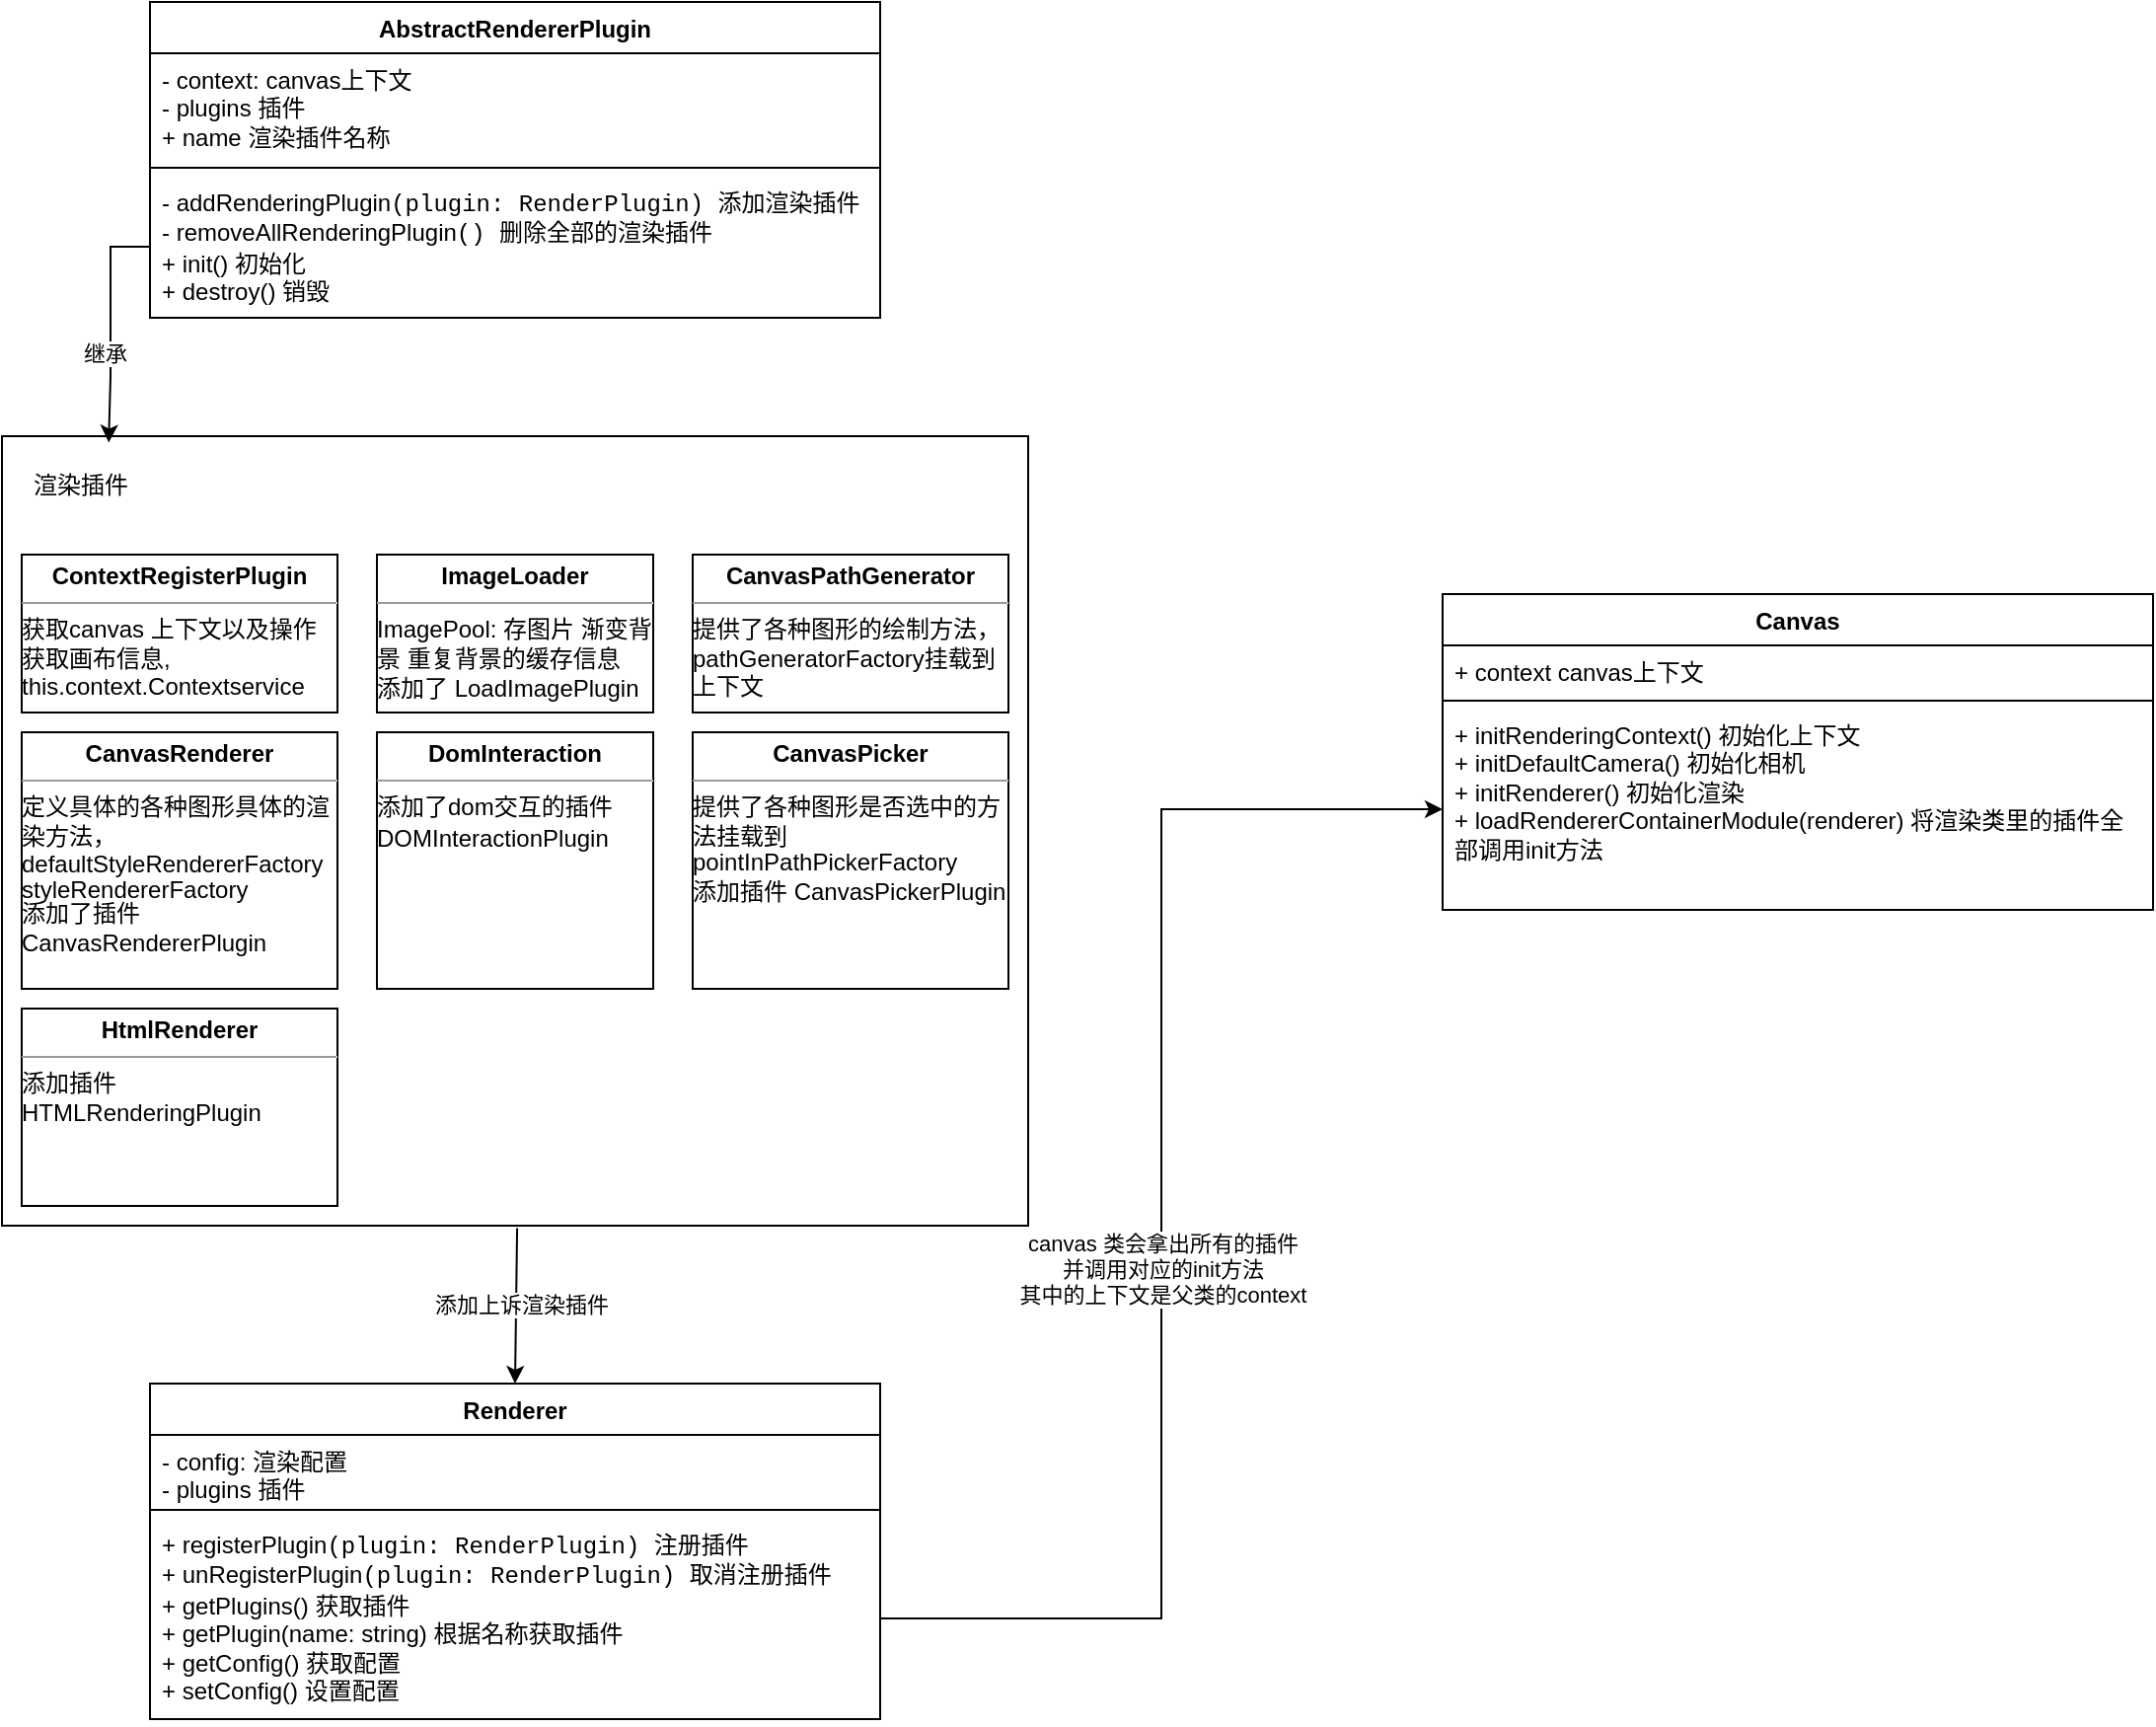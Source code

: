 <mxfile version="21.1.5" type="github">
  <diagram name="第 1 页" id="ETIuZ7FR9l1ikqZUTEnc">
    <mxGraphModel dx="954" dy="616" grid="1" gridSize="10" guides="1" tooltips="1" connect="1" arrows="1" fold="1" page="1" pageScale="1" pageWidth="827" pageHeight="1169" math="0" shadow="0">
      <root>
        <mxCell id="0" />
        <mxCell id="1" parent="0" />
        <mxCell id="EtSN-tKE0oURdvkoYIHo-28" value="" style="verticalLabelPosition=bottom;verticalAlign=top;html=1;shape=mxgraph.basic.rect;fillColor2=none;strokeWidth=1;size=20;indent=5;" vertex="1" parent="1">
          <mxGeometry x="130" y="240" width="520" height="400" as="geometry" />
        </mxCell>
        <mxCell id="EtSN-tKE0oURdvkoYIHo-4" value="Renderer" style="swimlane;fontStyle=1;align=center;verticalAlign=top;childLayout=stackLayout;horizontal=1;startSize=26;horizontalStack=0;resizeParent=1;resizeParentMax=0;resizeLast=0;collapsible=1;marginBottom=0;whiteSpace=wrap;html=1;" vertex="1" parent="1">
          <mxGeometry x="205" y="720" width="370" height="170" as="geometry" />
        </mxCell>
        <mxCell id="EtSN-tKE0oURdvkoYIHo-5" value="- config: 渲染配置&lt;br&gt;- plugins 插件" style="text;strokeColor=none;fillColor=none;align=left;verticalAlign=top;spacingLeft=4;spacingRight=4;overflow=hidden;rotatable=0;points=[[0,0.5],[1,0.5]];portConstraint=eastwest;whiteSpace=wrap;html=1;" vertex="1" parent="EtSN-tKE0oURdvkoYIHo-4">
          <mxGeometry y="26" width="370" height="34" as="geometry" />
        </mxCell>
        <mxCell id="EtSN-tKE0oURdvkoYIHo-6" value="" style="line;strokeWidth=1;fillColor=none;align=left;verticalAlign=middle;spacingTop=-1;spacingLeft=3;spacingRight=3;rotatable=0;labelPosition=right;points=[];portConstraint=eastwest;strokeColor=inherit;" vertex="1" parent="EtSN-tKE0oURdvkoYIHo-4">
          <mxGeometry y="60" width="370" height="8" as="geometry" />
        </mxCell>
        <mxCell id="EtSN-tKE0oURdvkoYIHo-7" value="+&amp;nbsp;registerPlugin&lt;font face=&quot;Menlo, Monaco, Courier New, monospace&quot;&gt;(plugin: RenderPlugin)&amp;nbsp;&lt;/font&gt;注册插件&lt;br&gt;+ unRegisterPlugin&lt;font style=&quot;border-color: var(--border-color);&quot; face=&quot;Menlo, Monaco, Courier New, monospace&quot;&gt;(plugin: RenderPlugin) 取消&lt;/font&gt;注册插件&lt;br&gt;+ getPlugins() 获取插件&lt;br&gt;+ getPlugin(name: string) 根据名称获取插件&lt;br&gt;+ getConfig() 获取配置&lt;br&gt;+ setConfig() 设置配置" style="text;strokeColor=none;fillColor=none;align=left;verticalAlign=top;spacingLeft=4;spacingRight=4;overflow=hidden;rotatable=0;points=[[0,0.5],[1,0.5]];portConstraint=eastwest;whiteSpace=wrap;html=1;" vertex="1" parent="EtSN-tKE0oURdvkoYIHo-4">
          <mxGeometry y="68" width="370" height="102" as="geometry" />
        </mxCell>
        <mxCell id="EtSN-tKE0oURdvkoYIHo-8" value="AbstractRendererPlugin" style="swimlane;fontStyle=1;align=center;verticalAlign=top;childLayout=stackLayout;horizontal=1;startSize=26;horizontalStack=0;resizeParent=1;resizeParentMax=0;resizeLast=0;collapsible=1;marginBottom=0;whiteSpace=wrap;html=1;" vertex="1" parent="1">
          <mxGeometry x="205" y="20" width="370" height="160" as="geometry" />
        </mxCell>
        <mxCell id="EtSN-tKE0oURdvkoYIHo-9" value="- context: canvas上下文&lt;br&gt;- plugins 插件&lt;br&gt;+ name 渲染插件名称" style="text;strokeColor=none;fillColor=none;align=left;verticalAlign=top;spacingLeft=4;spacingRight=4;overflow=hidden;rotatable=0;points=[[0,0.5],[1,0.5]];portConstraint=eastwest;whiteSpace=wrap;html=1;" vertex="1" parent="EtSN-tKE0oURdvkoYIHo-8">
          <mxGeometry y="26" width="370" height="54" as="geometry" />
        </mxCell>
        <mxCell id="EtSN-tKE0oURdvkoYIHo-10" value="" style="line;strokeWidth=1;fillColor=none;align=left;verticalAlign=middle;spacingTop=-1;spacingLeft=3;spacingRight=3;rotatable=0;labelPosition=right;points=[];portConstraint=eastwest;strokeColor=inherit;" vertex="1" parent="EtSN-tKE0oURdvkoYIHo-8">
          <mxGeometry y="80" width="370" height="8" as="geometry" />
        </mxCell>
        <mxCell id="EtSN-tKE0oURdvkoYIHo-11" value="- addRenderingPlugin&lt;font face=&quot;Menlo, Monaco, Courier New, monospace&quot;&gt;(plugin: RenderPlugin) 添加渲染&lt;/font&gt;插件&lt;br&gt;- removeAllRenderingPlugin&lt;font style=&quot;border-color: var(--border-color);&quot; face=&quot;Menlo, Monaco, Courier New, monospace&quot;&gt;() 删除全部的渲染&lt;/font&gt;插件&lt;br&gt;+ init() 初始化&lt;br&gt;+ destroy() 销毁" style="text;strokeColor=none;fillColor=none;align=left;verticalAlign=top;spacingLeft=4;spacingRight=4;overflow=hidden;rotatable=0;points=[[0,0.5],[1,0.5]];portConstraint=eastwest;whiteSpace=wrap;html=1;" vertex="1" parent="EtSN-tKE0oURdvkoYIHo-8">
          <mxGeometry y="88" width="370" height="72" as="geometry" />
        </mxCell>
        <mxCell id="EtSN-tKE0oURdvkoYIHo-12" value="Canvas" style="swimlane;fontStyle=1;align=center;verticalAlign=top;childLayout=stackLayout;horizontal=1;startSize=26;horizontalStack=0;resizeParent=1;resizeParentMax=0;resizeLast=0;collapsible=1;marginBottom=0;whiteSpace=wrap;html=1;" vertex="1" parent="1">
          <mxGeometry x="860" y="320" width="360" height="160" as="geometry" />
        </mxCell>
        <mxCell id="EtSN-tKE0oURdvkoYIHo-13" value="+ context canvas上下文" style="text;strokeColor=none;fillColor=none;align=left;verticalAlign=top;spacingLeft=4;spacingRight=4;overflow=hidden;rotatable=0;points=[[0,0.5],[1,0.5]];portConstraint=eastwest;whiteSpace=wrap;html=1;" vertex="1" parent="EtSN-tKE0oURdvkoYIHo-12">
          <mxGeometry y="26" width="360" height="24" as="geometry" />
        </mxCell>
        <mxCell id="EtSN-tKE0oURdvkoYIHo-14" value="" style="line;strokeWidth=1;fillColor=none;align=left;verticalAlign=middle;spacingTop=-1;spacingLeft=3;spacingRight=3;rotatable=0;labelPosition=right;points=[];portConstraint=eastwest;strokeColor=inherit;" vertex="1" parent="EtSN-tKE0oURdvkoYIHo-12">
          <mxGeometry y="50" width="360" height="8" as="geometry" />
        </mxCell>
        <mxCell id="EtSN-tKE0oURdvkoYIHo-15" value="+ initRenderingContext() 初始化上下文&lt;br&gt;+ initDefaultCamera() 初始化相机&lt;br&gt;+ initRenderer() 初始化渲染&lt;br&gt;+ loadRendererContainerModule(renderer) 将渲染类里的插件全部调用init方法&amp;nbsp;&amp;nbsp;" style="text;strokeColor=none;fillColor=none;align=left;verticalAlign=top;spacingLeft=4;spacingRight=4;overflow=hidden;rotatable=0;points=[[0,0.5],[1,0.5]];portConstraint=eastwest;whiteSpace=wrap;html=1;" vertex="1" parent="EtSN-tKE0oURdvkoYIHo-12">
          <mxGeometry y="58" width="360" height="102" as="geometry" />
        </mxCell>
        <mxCell id="EtSN-tKE0oURdvkoYIHo-16" value="&lt;p style=&quot;margin:0px;margin-top:4px;text-align:center;&quot;&gt;&lt;b&gt;ImageLoader&lt;/b&gt;&lt;/p&gt;&lt;hr size=&quot;1&quot;&gt;&lt;div style=&quot;height:2px;&quot;&gt;ImagePool: 存图片 渐变背景 重复背景的缓存信息&lt;/div&gt;&lt;div style=&quot;height:2px;&quot;&gt;&lt;br&gt;&lt;/div&gt;&lt;div style=&quot;height:2px;&quot;&gt;&lt;br&gt;&lt;/div&gt;&lt;div style=&quot;height:2px;&quot;&gt;&lt;br&gt;&lt;/div&gt;&lt;div style=&quot;height:2px;&quot;&gt;&lt;br&gt;&lt;/div&gt;&lt;div style=&quot;height:2px;&quot;&gt;&lt;br&gt;&lt;/div&gt;&lt;div style=&quot;height:2px;&quot;&gt;&lt;br&gt;&lt;/div&gt;&lt;div style=&quot;height:2px;&quot;&gt;&lt;br&gt;&lt;/div&gt;&lt;div style=&quot;height:2px;&quot;&gt;&lt;br&gt;&lt;/div&gt;&lt;div style=&quot;height:2px;&quot;&gt;&lt;br&gt;&lt;/div&gt;&lt;div style=&quot;height:2px;&quot;&gt;&lt;br&gt;&lt;/div&gt;&lt;div style=&quot;height:2px;&quot;&gt;&lt;br&gt;&lt;/div&gt;&lt;div style=&quot;height:2px;&quot;&gt;&lt;br&gt;&lt;/div&gt;&lt;div style=&quot;height:2px;&quot;&gt;&lt;br&gt;&lt;/div&gt;&lt;div style=&quot;height:2px;&quot;&gt;&lt;br&gt;&lt;/div&gt;&lt;div style=&quot;height:2px;&quot;&gt;添加了 LoadImagePlugin&lt;/div&gt;&lt;div style=&quot;height:2px;&quot;&gt;&lt;br&gt;&lt;/div&gt;&lt;div style=&quot;height:2px;&quot;&gt;&lt;br&gt;&lt;/div&gt;" style="verticalAlign=top;align=left;overflow=fill;fontSize=12;fontFamily=Helvetica;html=1;whiteSpace=wrap;" vertex="1" parent="1">
          <mxGeometry x="320" y="300" width="140" height="80" as="geometry" />
        </mxCell>
        <mxCell id="EtSN-tKE0oURdvkoYIHo-21" value="&lt;p style=&quot;margin:0px;margin-top:4px;text-align:center;&quot;&gt;&lt;b&gt;ContextRegisterPlugin&lt;/b&gt;&lt;/p&gt;&lt;hr size=&quot;1&quot;&gt;&lt;div style=&quot;height:2px;&quot;&gt;获取canvas 上下文以及操作获取画布信息, this.context.Contextservice&lt;/div&gt;" style="verticalAlign=top;align=left;overflow=fill;fontSize=12;fontFamily=Helvetica;html=1;whiteSpace=wrap;" vertex="1" parent="1">
          <mxGeometry x="140" y="300" width="160" height="80" as="geometry" />
        </mxCell>
        <mxCell id="EtSN-tKE0oURdvkoYIHo-22" value="&lt;p style=&quot;margin:0px;margin-top:4px;text-align:center;&quot;&gt;&lt;b&gt;CanvasPathGenerator&lt;/b&gt;&lt;/p&gt;&lt;hr size=&quot;1&quot;&gt;&lt;div style=&quot;height:2px;&quot;&gt;提供了各种图形的绘制方法，pathGeneratorFactory挂载到上下文&lt;/div&gt;" style="verticalAlign=top;align=left;overflow=fill;fontSize=12;fontFamily=Helvetica;html=1;whiteSpace=wrap;" vertex="1" parent="1">
          <mxGeometry x="480" y="300" width="160" height="80" as="geometry" />
        </mxCell>
        <mxCell id="EtSN-tKE0oURdvkoYIHo-23" value="&lt;p style=&quot;margin:0px;margin-top:4px;text-align:center;&quot;&gt;&lt;b&gt;CanvasRenderer&lt;/b&gt;&lt;/p&gt;&lt;hr size=&quot;1&quot;&gt;&lt;div style=&quot;height:2px;&quot;&gt;定义具体的各种图形具体的渲染方法， defaultStyleRendererFactory&lt;/div&gt;&lt;div style=&quot;height:2px;&quot;&gt;&lt;br&gt;&lt;/div&gt;&lt;div style=&quot;height:2px;&quot;&gt;&lt;br&gt;&lt;/div&gt;&lt;div style=&quot;height:2px;&quot;&gt;&lt;br&gt;&lt;/div&gt;&lt;div style=&quot;height:2px;&quot;&gt;&lt;br&gt;&lt;/div&gt;&lt;div style=&quot;height:2px;&quot;&gt;&lt;br&gt;&lt;/div&gt;&lt;div style=&quot;height:2px;&quot;&gt;&lt;br&gt;&lt;/div&gt;&lt;div style=&quot;height:2px;&quot;&gt;&lt;br&gt;&lt;/div&gt;&lt;div style=&quot;height:2px;&quot;&gt;&lt;br&gt;&lt;/div&gt;&lt;div style=&quot;height:2px;&quot;&gt;&lt;br&gt;&lt;/div&gt;&lt;div style=&quot;height:2px;&quot;&gt;&lt;br&gt;&lt;/div&gt;&lt;div style=&quot;height:2px;&quot;&gt;&lt;br&gt;&lt;/div&gt;&lt;div style=&quot;height:2px;&quot;&gt;&lt;br&gt;&lt;/div&gt;&lt;div style=&quot;height:2px;&quot;&gt;&lt;br&gt;&lt;/div&gt;&lt;div style=&quot;height:2px;&quot;&gt;&lt;br&gt;&lt;/div&gt;&lt;div style=&quot;height:2px;&quot;&gt;&lt;br&gt;&lt;/div&gt;&lt;div style=&quot;height:2px;&quot;&gt;&lt;br&gt;&lt;/div&gt;&lt;div style=&quot;height:2px;&quot;&gt;&lt;br&gt;&lt;/div&gt;&lt;div style=&quot;height:2px;&quot;&gt;&lt;br&gt;&lt;/div&gt;&lt;div style=&quot;height:2px;&quot;&gt;&lt;br&gt;&lt;/div&gt;&lt;div style=&quot;height:2px;&quot;&gt;&lt;br&gt;&lt;/div&gt;&lt;div style=&quot;height:2px;&quot;&gt;styleRendererFactory&lt;/div&gt;&lt;div style=&quot;height:2px;&quot;&gt;&lt;br&gt;&lt;/div&gt;&lt;div style=&quot;height:2px;&quot;&gt;&lt;br&gt;&lt;/div&gt;&lt;div style=&quot;height:2px;&quot;&gt;&lt;br&gt;&lt;/div&gt;&lt;div style=&quot;height:2px;&quot;&gt;&lt;br&gt;&lt;/div&gt;&lt;div style=&quot;height:2px;&quot;&gt;&lt;br&gt;&lt;/div&gt;&lt;div style=&quot;height:2px;&quot;&gt;添加了插件&amp;nbsp;&lt;br&gt;CanvasRendererPlugin&lt;/div&gt;&lt;div style=&quot;height:2px;&quot;&gt;&lt;br&gt;&lt;/div&gt;" style="verticalAlign=top;align=left;overflow=fill;fontSize=12;fontFamily=Helvetica;html=1;whiteSpace=wrap;" vertex="1" parent="1">
          <mxGeometry x="140" y="390" width="160" height="130" as="geometry" />
        </mxCell>
        <mxCell id="EtSN-tKE0oURdvkoYIHo-24" value="&lt;p style=&quot;margin:0px;margin-top:4px;text-align:center;&quot;&gt;&lt;b&gt;DomInteraction&lt;/b&gt;&lt;/p&gt;&lt;hr size=&quot;1&quot;&gt;&lt;div style=&quot;height:2px;&quot;&gt;添加了dom交互的插件&lt;/div&gt;&lt;div style=&quot;height:2px;&quot;&gt;&lt;br&gt;&lt;/div&gt;&lt;div style=&quot;height:2px;&quot;&gt;&lt;br&gt;&lt;/div&gt;&lt;div style=&quot;height:2px;&quot;&gt;&lt;br&gt;&lt;/div&gt;&lt;div style=&quot;height:2px;&quot;&gt;&lt;br&gt;&lt;/div&gt;&lt;div style=&quot;height:2px;&quot;&gt;&lt;br&gt;&lt;/div&gt;&lt;div style=&quot;height:2px;&quot;&gt;&lt;br&gt;&lt;/div&gt;&lt;div style=&quot;height:2px;&quot;&gt;&lt;br&gt;&lt;/div&gt;&lt;div style=&quot;height:2px;&quot;&gt;DOMInteractionPlugin&lt;/div&gt;" style="verticalAlign=top;align=left;overflow=fill;fontSize=12;fontFamily=Helvetica;html=1;whiteSpace=wrap;" vertex="1" parent="1">
          <mxGeometry x="320" y="390" width="140" height="130" as="geometry" />
        </mxCell>
        <mxCell id="EtSN-tKE0oURdvkoYIHo-25" value="&lt;p style=&quot;margin:0px;margin-top:4px;text-align:center;&quot;&gt;&lt;b&gt;CanvasPicker&lt;/b&gt;&lt;/p&gt;&lt;hr size=&quot;1&quot;&gt;&lt;div style=&quot;height:2px;&quot;&gt;提供了各种图形是否选中的方法挂载到&lt;/div&gt;&lt;div style=&quot;height:2px;&quot;&gt;&lt;br&gt;&lt;/div&gt;&lt;div style=&quot;height:2px;&quot;&gt;&lt;br&gt;&lt;/div&gt;&lt;div style=&quot;height:2px;&quot;&gt;&lt;br&gt;&lt;/div&gt;&lt;div style=&quot;height:2px;&quot;&gt;&lt;br&gt;&lt;/div&gt;&lt;div style=&quot;height:2px;&quot;&gt;&lt;br&gt;&lt;/div&gt;&lt;div style=&quot;height:2px;&quot;&gt;&lt;br&gt;&lt;/div&gt;&lt;div style=&quot;height:2px;&quot;&gt;&lt;br&gt;&lt;/div&gt;&lt;div style=&quot;height:2px;&quot;&gt;&lt;br&gt;&lt;/div&gt;&lt;div style=&quot;height:2px;&quot;&gt;&lt;br&gt;&lt;/div&gt;&lt;div style=&quot;height:2px;&quot;&gt;&lt;br&gt;&lt;/div&gt;&lt;div style=&quot;height:2px;&quot;&gt;&lt;br&gt;&lt;/div&gt;&lt;div style=&quot;height:2px;&quot;&gt;&lt;br&gt;&lt;/div&gt;&lt;div style=&quot;height:2px;&quot;&gt;&lt;br&gt;&lt;/div&gt;&lt;div style=&quot;height:2px;&quot;&gt;pointInPathPickerFactory&lt;br&gt;添加插件 CanvasPickerPlugin&lt;/div&gt;" style="verticalAlign=top;align=left;overflow=fill;fontSize=12;fontFamily=Helvetica;html=1;whiteSpace=wrap;" vertex="1" parent="1">
          <mxGeometry x="480" y="390" width="160" height="130" as="geometry" />
        </mxCell>
        <mxCell id="EtSN-tKE0oURdvkoYIHo-27" value="&lt;p style=&quot;margin:0px;margin-top:4px;text-align:center;&quot;&gt;&lt;b&gt;HtmlRenderer&lt;/b&gt;&lt;/p&gt;&lt;hr size=&quot;1&quot;&gt;&lt;div style=&quot;height:2px;&quot;&gt;添加插件 HTMLRenderingPlugin&lt;/div&gt;" style="verticalAlign=top;align=left;overflow=fill;fontSize=12;fontFamily=Helvetica;html=1;whiteSpace=wrap;" vertex="1" parent="1">
          <mxGeometry x="140" y="530" width="160" height="100" as="geometry" />
        </mxCell>
        <mxCell id="EtSN-tKE0oURdvkoYIHo-29" value="渲染插件" style="text;html=1;strokeColor=none;fillColor=none;align=center;verticalAlign=middle;whiteSpace=wrap;rounded=0;" vertex="1" parent="1">
          <mxGeometry x="140" y="250" width="60" height="30" as="geometry" />
        </mxCell>
        <mxCell id="EtSN-tKE0oURdvkoYIHo-31" style="edgeStyle=orthogonalEdgeStyle;rounded=0;orthogonalLoop=1;jettySize=auto;html=1;exitX=0;exitY=0.5;exitDx=0;exitDy=0;entryX=0.104;entryY=0.008;entryDx=0;entryDy=0;entryPerimeter=0;" edge="1" parent="1" source="EtSN-tKE0oURdvkoYIHo-11" target="EtSN-tKE0oURdvkoYIHo-28">
          <mxGeometry relative="1" as="geometry" />
        </mxCell>
        <mxCell id="EtSN-tKE0oURdvkoYIHo-32" value="继承" style="edgeLabel;html=1;align=center;verticalAlign=middle;resizable=0;points=[];" vertex="1" connectable="0" parent="EtSN-tKE0oURdvkoYIHo-31">
          <mxGeometry x="0.232" y="-3" relative="1" as="geometry">
            <mxPoint as="offset" />
          </mxGeometry>
        </mxCell>
        <mxCell id="EtSN-tKE0oURdvkoYIHo-33" value="" style="endArrow=classic;html=1;rounded=0;exitX=0.502;exitY=1.003;exitDx=0;exitDy=0;exitPerimeter=0;entryX=0.5;entryY=0;entryDx=0;entryDy=0;" edge="1" parent="1" source="EtSN-tKE0oURdvkoYIHo-28" target="EtSN-tKE0oURdvkoYIHo-4">
          <mxGeometry width="50" height="50" relative="1" as="geometry">
            <mxPoint x="310" y="680" as="sourcePoint" />
            <mxPoint x="360" y="630" as="targetPoint" />
          </mxGeometry>
        </mxCell>
        <mxCell id="EtSN-tKE0oURdvkoYIHo-34" value="添加上诉渲染插件" style="edgeLabel;html=1;align=center;verticalAlign=middle;resizable=0;points=[];" vertex="1" connectable="0" parent="EtSN-tKE0oURdvkoYIHo-33">
          <mxGeometry x="-0.016" y="2" relative="1" as="geometry">
            <mxPoint as="offset" />
          </mxGeometry>
        </mxCell>
        <mxCell id="EtSN-tKE0oURdvkoYIHo-35" style="edgeStyle=orthogonalEdgeStyle;rounded=0;orthogonalLoop=1;jettySize=auto;html=1;exitX=1;exitY=0.5;exitDx=0;exitDy=0;entryX=0;entryY=0.5;entryDx=0;entryDy=0;" edge="1" parent="1" source="EtSN-tKE0oURdvkoYIHo-7" target="EtSN-tKE0oURdvkoYIHo-15">
          <mxGeometry relative="1" as="geometry">
            <mxPoint x="800" y="500" as="targetPoint" />
          </mxGeometry>
        </mxCell>
        <mxCell id="EtSN-tKE0oURdvkoYIHo-36" value="canvas 类会拿出所有的插件&lt;br&gt;并调用对应的init方法&lt;br&gt;其中的上下文是父类的context" style="edgeLabel;html=1;align=center;verticalAlign=middle;resizable=0;points=[];" vertex="1" connectable="0" parent="EtSN-tKE0oURdvkoYIHo-35">
          <mxGeometry x="-0.081" y="1" relative="1" as="geometry">
            <mxPoint x="1" as="offset" />
          </mxGeometry>
        </mxCell>
      </root>
    </mxGraphModel>
  </diagram>
</mxfile>
